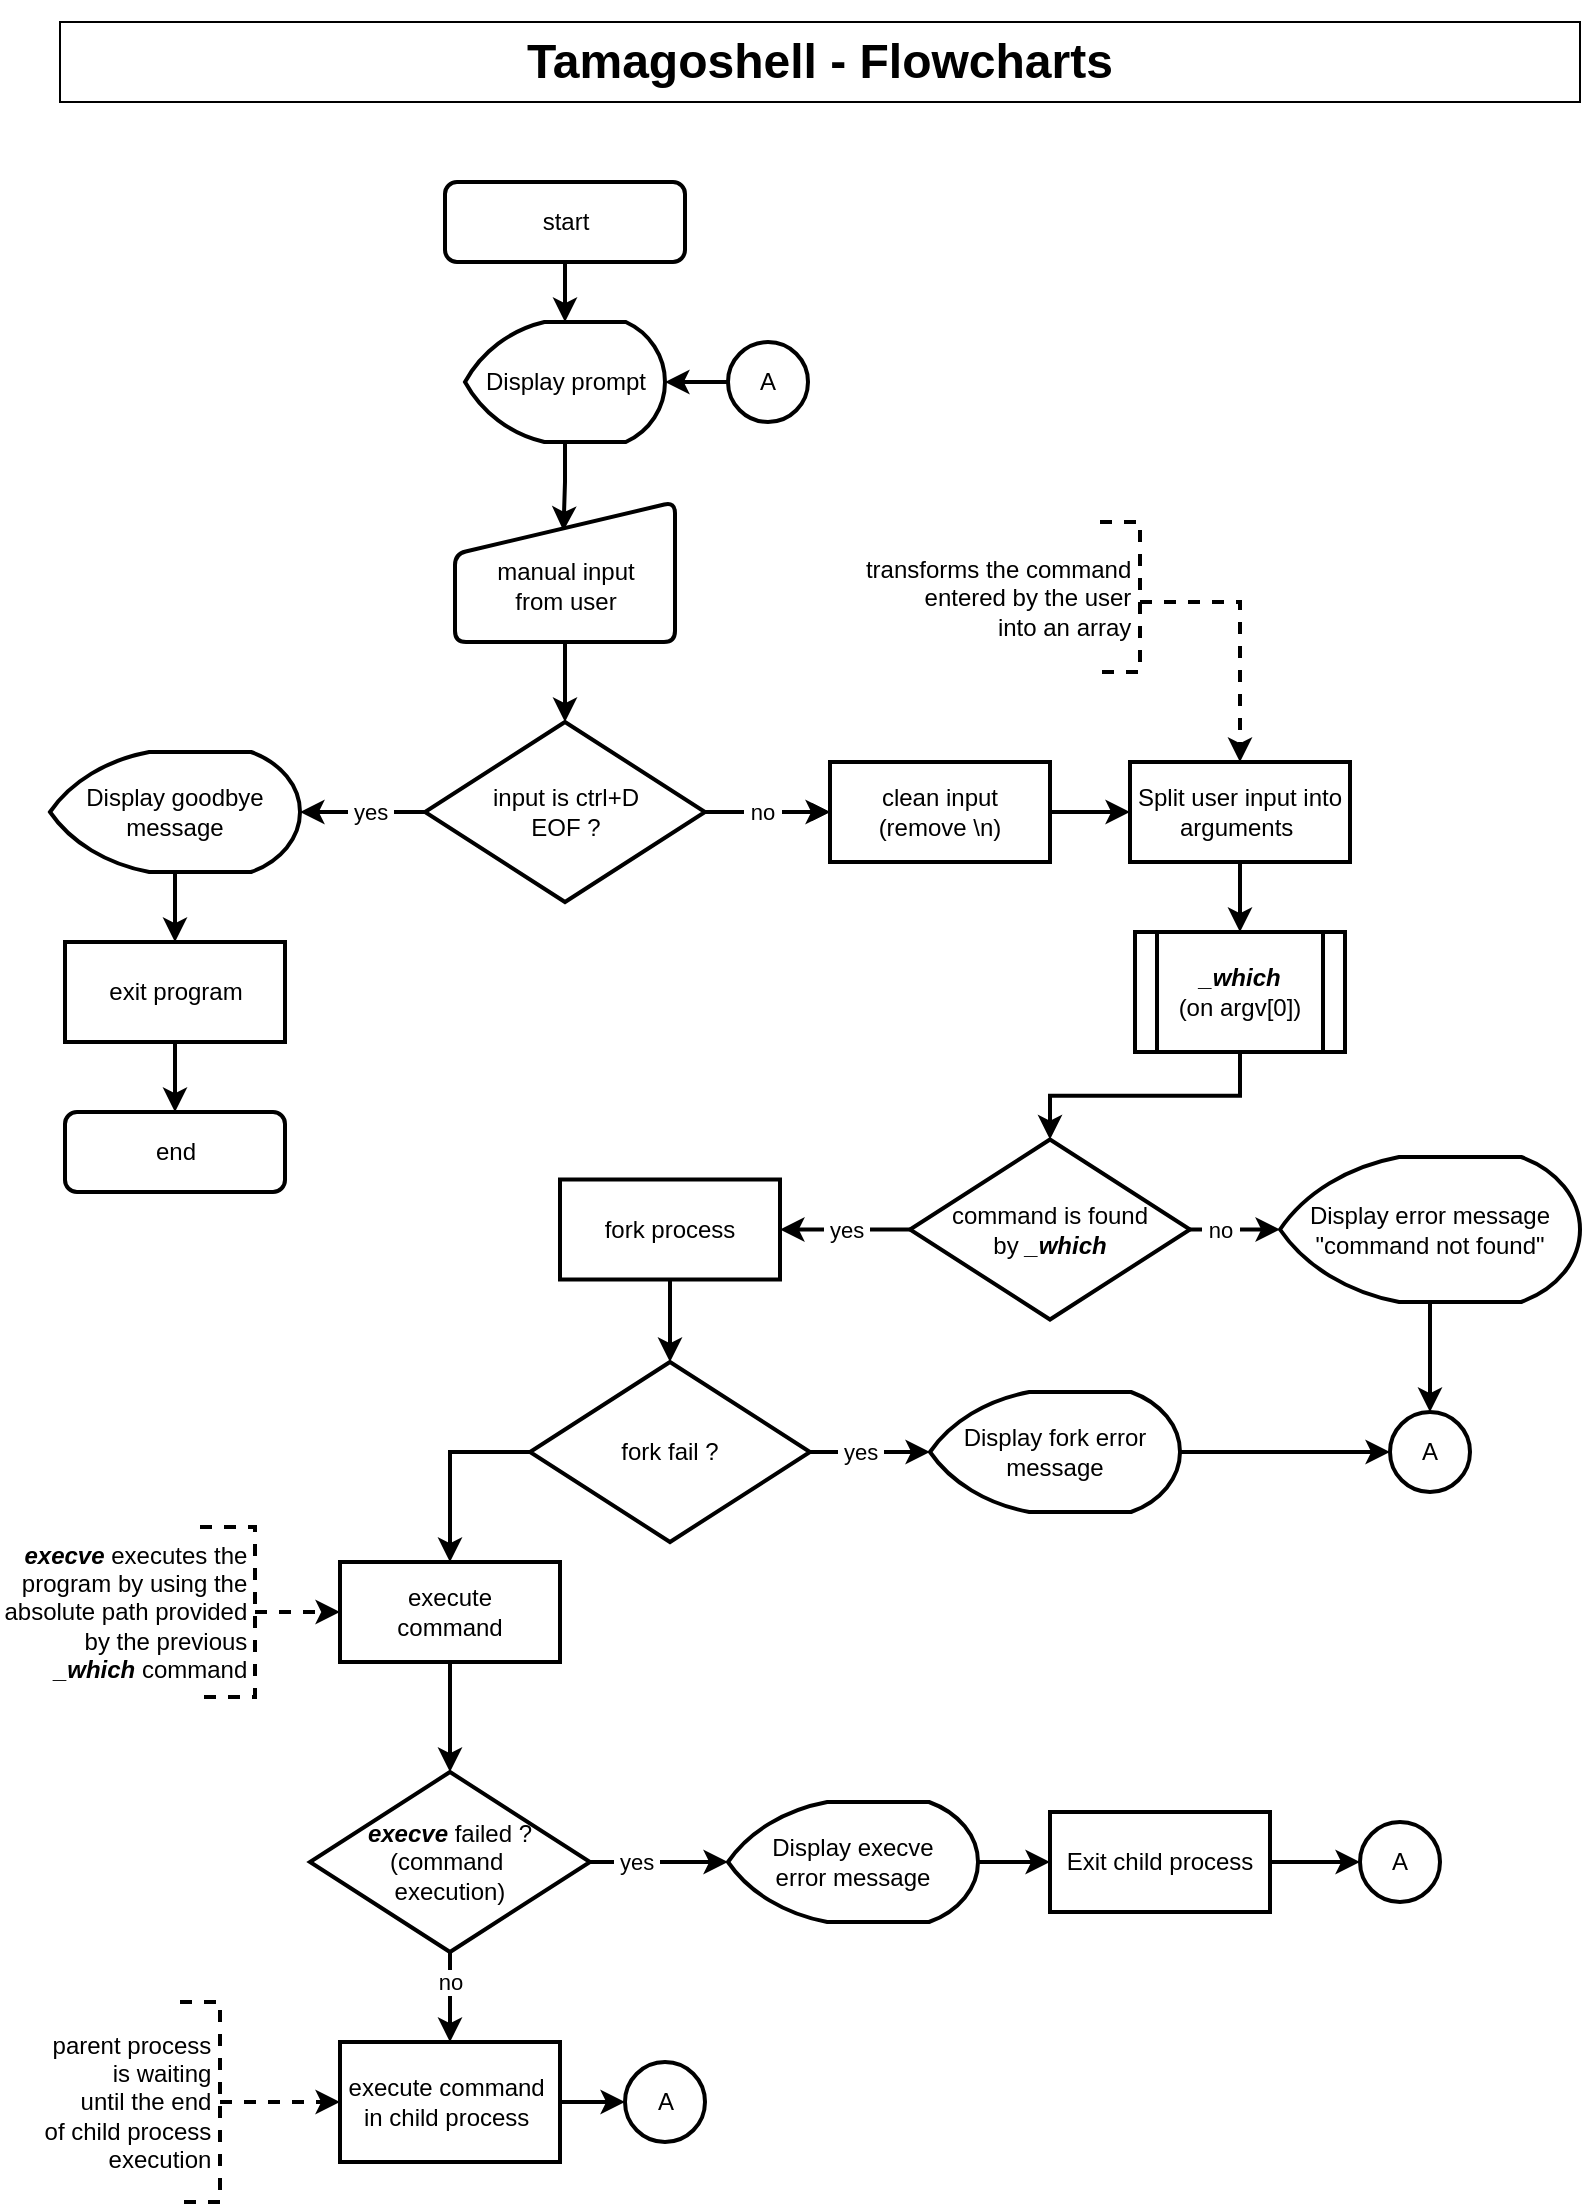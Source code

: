 <mxfile version="24.7.17">
  <diagram id="C5RBs43oDa-KdzZeNtuy" name="Page-1">
    <mxGraphModel dx="2049" dy="1199" grid="1" gridSize="10" guides="1" tooltips="1" connect="1" arrows="1" fold="1" page="1" pageScale="1" pageWidth="827" pageHeight="1169" math="0" shadow="0">
      <root>
        <mxCell id="WIyWlLk6GJQsqaUBKTNV-0" />
        <mxCell id="WIyWlLk6GJQsqaUBKTNV-1" parent="WIyWlLk6GJQsqaUBKTNV-0" />
        <mxCell id="WIyWlLk6GJQsqaUBKTNV-3" value="start" style="rounded=1;whiteSpace=wrap;html=1;fontSize=12;glass=0;strokeWidth=2;shadow=0;" parent="WIyWlLk6GJQsqaUBKTNV-1" vertex="1">
          <mxGeometry x="232.5" y="120" width="120" height="40" as="geometry" />
        </mxCell>
        <mxCell id="NejKWs3AC0AdlwhUtmeb-6" style="edgeStyle=orthogonalEdgeStyle;rounded=0;orthogonalLoop=1;jettySize=auto;html=1;strokeWidth=2;entryX=0.493;entryY=0.206;entryDx=0;entryDy=0;entryPerimeter=0;" parent="WIyWlLk6GJQsqaUBKTNV-1" source="NejKWs3AC0AdlwhUtmeb-3" target="NejKWs3AC0AdlwhUtmeb-5" edge="1">
          <mxGeometry relative="1" as="geometry" />
        </mxCell>
        <mxCell id="NejKWs3AC0AdlwhUtmeb-3" value="Display prompt" style="strokeWidth=2;html=1;shape=mxgraph.flowchart.display;whiteSpace=wrap;" parent="WIyWlLk6GJQsqaUBKTNV-1" vertex="1">
          <mxGeometry x="242.5" y="190" width="100" height="60" as="geometry" />
        </mxCell>
        <mxCell id="NejKWs3AC0AdlwhUtmeb-4" style="edgeStyle=orthogonalEdgeStyle;rounded=0;orthogonalLoop=1;jettySize=auto;html=1;entryX=0.5;entryY=0;entryDx=0;entryDy=0;entryPerimeter=0;strokeWidth=2;" parent="WIyWlLk6GJQsqaUBKTNV-1" source="WIyWlLk6GJQsqaUBKTNV-3" target="NejKWs3AC0AdlwhUtmeb-3" edge="1">
          <mxGeometry relative="1" as="geometry" />
        </mxCell>
        <mxCell id="NejKWs3AC0AdlwhUtmeb-5" value="&lt;div&gt;&lt;br&gt;&lt;/div&gt;manual input&lt;div&gt;from user&lt;/div&gt;" style="html=1;strokeWidth=2;shape=manualInput;whiteSpace=wrap;rounded=1;size=26;arcSize=11;" parent="WIyWlLk6GJQsqaUBKTNV-1" vertex="1">
          <mxGeometry x="237.5" y="280" width="110" height="70" as="geometry" />
        </mxCell>
        <mxCell id="NejKWs3AC0AdlwhUtmeb-13" value="&amp;nbsp;yes&amp;nbsp;" style="edgeStyle=orthogonalEdgeStyle;rounded=0;orthogonalLoop=1;jettySize=auto;html=1;entryX=1;entryY=0.5;entryDx=0;entryDy=0;entryPerimeter=0;strokeWidth=2;" parent="WIyWlLk6GJQsqaUBKTNV-1" source="NejKWs3AC0AdlwhUtmeb-7" target="NejKWs3AC0AdlwhUtmeb-24" edge="1">
          <mxGeometry x="-0.12" relative="1" as="geometry">
            <mxPoint as="offset" />
          </mxGeometry>
        </mxCell>
        <mxCell id="NejKWs3AC0AdlwhUtmeb-17" style="edgeStyle=orthogonalEdgeStyle;rounded=0;orthogonalLoop=1;jettySize=auto;html=1;entryX=0;entryY=0.5;entryDx=0;entryDy=0;strokeWidth=2;" parent="WIyWlLk6GJQsqaUBKTNV-1" source="NejKWs3AC0AdlwhUtmeb-7" target="NejKWs3AC0AdlwhUtmeb-16" edge="1">
          <mxGeometry relative="1" as="geometry" />
        </mxCell>
        <mxCell id="NejKWs3AC0AdlwhUtmeb-37" value="&amp;nbsp;no&amp;nbsp;" style="edgeStyle=orthogonalEdgeStyle;rounded=0;orthogonalLoop=1;jettySize=auto;html=1;" parent="WIyWlLk6GJQsqaUBKTNV-1" source="NejKWs3AC0AdlwhUtmeb-7" target="NejKWs3AC0AdlwhUtmeb-16" edge="1">
          <mxGeometry x="-0.1" relative="1" as="geometry">
            <mxPoint as="offset" />
          </mxGeometry>
        </mxCell>
        <mxCell id="NejKWs3AC0AdlwhUtmeb-7" value="input is ctrl+D&lt;br&gt;EOF ?" style="strokeWidth=2;html=1;shape=mxgraph.flowchart.decision;whiteSpace=wrap;" parent="WIyWlLk6GJQsqaUBKTNV-1" vertex="1">
          <mxGeometry x="222.5" y="390" width="140" height="90" as="geometry" />
        </mxCell>
        <mxCell id="NejKWs3AC0AdlwhUtmeb-8" value="end" style="rounded=1;whiteSpace=wrap;html=1;fontSize=12;glass=0;strokeWidth=2;shadow=0;" parent="WIyWlLk6GJQsqaUBKTNV-1" vertex="1">
          <mxGeometry x="42.5" y="585" width="110" height="40" as="geometry" />
        </mxCell>
        <mxCell id="NejKWs3AC0AdlwhUtmeb-15" style="edgeStyle=orthogonalEdgeStyle;rounded=0;orthogonalLoop=1;jettySize=auto;html=1;strokeWidth=2;" parent="WIyWlLk6GJQsqaUBKTNV-1" source="NejKWs3AC0AdlwhUtmeb-12" target="NejKWs3AC0AdlwhUtmeb-8" edge="1">
          <mxGeometry relative="1" as="geometry" />
        </mxCell>
        <mxCell id="NejKWs3AC0AdlwhUtmeb-12" value="exit program" style="rounded=0;whiteSpace=wrap;html=1;strokeWidth=2;" parent="WIyWlLk6GJQsqaUBKTNV-1" vertex="1">
          <mxGeometry x="42.5" y="500" width="110" height="50" as="geometry" />
        </mxCell>
        <mxCell id="NejKWs3AC0AdlwhUtmeb-14" style="edgeStyle=orthogonalEdgeStyle;rounded=0;orthogonalLoop=1;jettySize=auto;html=1;entryX=0.5;entryY=0;entryDx=0;entryDy=0;entryPerimeter=0;strokeWidth=2;" parent="WIyWlLk6GJQsqaUBKTNV-1" source="NejKWs3AC0AdlwhUtmeb-5" target="NejKWs3AC0AdlwhUtmeb-7" edge="1">
          <mxGeometry relative="1" as="geometry" />
        </mxCell>
        <mxCell id="1cIo2UN7zuWIZ6eMSads-12" style="edgeStyle=orthogonalEdgeStyle;rounded=0;orthogonalLoop=1;jettySize=auto;html=1;entryX=0;entryY=0.5;entryDx=0;entryDy=0;strokeWidth=2;" edge="1" parent="WIyWlLk6GJQsqaUBKTNV-1" source="NejKWs3AC0AdlwhUtmeb-16" target="z6jRxO_ORCMyOcZw1Sx6-1">
          <mxGeometry relative="1" as="geometry" />
        </mxCell>
        <mxCell id="NejKWs3AC0AdlwhUtmeb-16" value="clean input&lt;div&gt;(remove \n)&lt;/div&gt;" style="rounded=0;whiteSpace=wrap;html=1;strokeWidth=2;" parent="WIyWlLk6GJQsqaUBKTNV-1" vertex="1">
          <mxGeometry x="425" y="410" width="110" height="50" as="geometry" />
        </mxCell>
        <mxCell id="1cIo2UN7zuWIZ6eMSads-51" style="edgeStyle=orthogonalEdgeStyle;rounded=0;orthogonalLoop=1;jettySize=auto;html=1;strokeWidth=2;" edge="1" parent="WIyWlLk6GJQsqaUBKTNV-1" source="NejKWs3AC0AdlwhUtmeb-20" target="NejKWs3AC0AdlwhUtmeb-39">
          <mxGeometry relative="1" as="geometry">
            <Array as="points">
              <mxPoint x="235" y="755" />
            </Array>
          </mxGeometry>
        </mxCell>
        <mxCell id="NejKWs3AC0AdlwhUtmeb-20" value="fork fail ?" style="strokeWidth=2;html=1;shape=mxgraph.flowchart.decision;whiteSpace=wrap;" parent="WIyWlLk6GJQsqaUBKTNV-1" vertex="1">
          <mxGeometry x="275" y="710" width="140" height="90" as="geometry" />
        </mxCell>
        <mxCell id="NejKWs3AC0AdlwhUtmeb-25" style="edgeStyle=orthogonalEdgeStyle;rounded=0;orthogonalLoop=1;jettySize=auto;html=1;entryX=0.5;entryY=0;entryDx=0;entryDy=0;strokeWidth=2;" parent="WIyWlLk6GJQsqaUBKTNV-1" source="NejKWs3AC0AdlwhUtmeb-24" target="NejKWs3AC0AdlwhUtmeb-12" edge="1">
          <mxGeometry relative="1" as="geometry" />
        </mxCell>
        <mxCell id="NejKWs3AC0AdlwhUtmeb-24" value="Display goodbye message" style="strokeWidth=2;html=1;shape=mxgraph.flowchart.display;whiteSpace=wrap;" parent="WIyWlLk6GJQsqaUBKTNV-1" vertex="1">
          <mxGeometry x="35" y="405" width="125" height="60" as="geometry" />
        </mxCell>
        <mxCell id="z6jRxO_ORCMyOcZw1Sx6-14" style="edgeStyle=orthogonalEdgeStyle;rounded=0;orthogonalLoop=1;jettySize=auto;html=1;entryX=0;entryY=0.5;entryDx=0;entryDy=0;strokeWidth=2;" parent="WIyWlLk6GJQsqaUBKTNV-1" source="NejKWs3AC0AdlwhUtmeb-26" target="z6jRxO_ORCMyOcZw1Sx6-13" edge="1">
          <mxGeometry relative="1" as="geometry" />
        </mxCell>
        <mxCell id="NejKWs3AC0AdlwhUtmeb-26" value="Display fork error message" style="strokeWidth=2;html=1;shape=mxgraph.flowchart.display;whiteSpace=wrap;" parent="WIyWlLk6GJQsqaUBKTNV-1" vertex="1">
          <mxGeometry x="475" y="725" width="125" height="60" as="geometry" />
        </mxCell>
        <mxCell id="NejKWs3AC0AdlwhUtmeb-27" style="edgeStyle=orthogonalEdgeStyle;rounded=0;orthogonalLoop=1;jettySize=auto;html=1;entryX=0;entryY=0.5;entryDx=0;entryDy=0;entryPerimeter=0;strokeWidth=2;" parent="WIyWlLk6GJQsqaUBKTNV-1" source="NejKWs3AC0AdlwhUtmeb-20" target="NejKWs3AC0AdlwhUtmeb-26" edge="1">
          <mxGeometry relative="1" as="geometry" />
        </mxCell>
        <mxCell id="NejKWs3AC0AdlwhUtmeb-35" value="&amp;nbsp;yes&amp;nbsp;" style="edgeLabel;html=1;align=center;verticalAlign=middle;resizable=0;points=[];" parent="NejKWs3AC0AdlwhUtmeb-27" vertex="1" connectable="0">
          <mxGeometry x="-0.3" y="3" relative="1" as="geometry">
            <mxPoint x="4" y="3" as="offset" />
          </mxGeometry>
        </mxCell>
        <mxCell id="NejKWs3AC0AdlwhUtmeb-39" value="execute&lt;div&gt;command&lt;/div&gt;" style="rounded=0;whiteSpace=wrap;html=1;strokeWidth=2;" parent="WIyWlLk6GJQsqaUBKTNV-1" vertex="1">
          <mxGeometry x="180" y="810" width="110" height="50" as="geometry" />
        </mxCell>
        <mxCell id="NejKWs3AC0AdlwhUtmeb-59" value="no" style="edgeStyle=orthogonalEdgeStyle;rounded=0;orthogonalLoop=1;jettySize=auto;html=1;entryX=0.5;entryY=0;entryDx=0;entryDy=0;strokeWidth=2;" parent="WIyWlLk6GJQsqaUBKTNV-1" source="NejKWs3AC0AdlwhUtmeb-41" target="NejKWs3AC0AdlwhUtmeb-58" edge="1">
          <mxGeometry x="-0.333" relative="1" as="geometry">
            <mxPoint as="offset" />
          </mxGeometry>
        </mxCell>
        <mxCell id="NejKWs3AC0AdlwhUtmeb-41" value="&lt;b&gt;&lt;i&gt;execve&lt;/i&gt;&lt;/b&gt; failed ?&lt;div&gt;&lt;span style=&quot;background-color: initial;&quot;&gt;(command&amp;nbsp;&lt;/span&gt;&lt;/div&gt;&lt;div&gt;&lt;span style=&quot;background-color: initial;&quot;&gt;execution)&lt;/span&gt;&lt;/div&gt;" style="strokeWidth=2;html=1;shape=mxgraph.flowchart.decision;whiteSpace=wrap;" parent="WIyWlLk6GJQsqaUBKTNV-1" vertex="1">
          <mxGeometry x="165" y="915" width="140" height="90" as="geometry" />
        </mxCell>
        <mxCell id="NejKWs3AC0AdlwhUtmeb-42" style="edgeStyle=orthogonalEdgeStyle;rounded=0;orthogonalLoop=1;jettySize=auto;html=1;entryX=0.5;entryY=0;entryDx=0;entryDy=0;entryPerimeter=0;strokeWidth=2;" parent="WIyWlLk6GJQsqaUBKTNV-1" source="NejKWs3AC0AdlwhUtmeb-39" target="NejKWs3AC0AdlwhUtmeb-41" edge="1">
          <mxGeometry relative="1" as="geometry" />
        </mxCell>
        <mxCell id="NejKWs3AC0AdlwhUtmeb-49" style="edgeStyle=orthogonalEdgeStyle;rounded=0;orthogonalLoop=1;jettySize=auto;html=1;entryX=0;entryY=0.5;entryDx=0;entryDy=0;strokeWidth=2;" parent="WIyWlLk6GJQsqaUBKTNV-1" source="NejKWs3AC0AdlwhUtmeb-45" target="NejKWs3AC0AdlwhUtmeb-48" edge="1">
          <mxGeometry relative="1" as="geometry" />
        </mxCell>
        <mxCell id="NejKWs3AC0AdlwhUtmeb-45" value="Display execve&lt;div&gt;error&amp;nbsp;&lt;span style=&quot;background-color: initial;&quot;&gt;message&lt;/span&gt;&lt;/div&gt;" style="strokeWidth=2;html=1;shape=mxgraph.flowchart.display;whiteSpace=wrap;" parent="WIyWlLk6GJQsqaUBKTNV-1" vertex="1">
          <mxGeometry x="374" y="930" width="125" height="60" as="geometry" />
        </mxCell>
        <mxCell id="z6jRxO_ORCMyOcZw1Sx6-12" style="edgeStyle=orthogonalEdgeStyle;rounded=0;orthogonalLoop=1;jettySize=auto;html=1;entryX=0;entryY=0.5;entryDx=0;entryDy=0;strokeWidth=2;" parent="WIyWlLk6GJQsqaUBKTNV-1" source="NejKWs3AC0AdlwhUtmeb-48" target="z6jRxO_ORCMyOcZw1Sx6-11" edge="1">
          <mxGeometry relative="1" as="geometry" />
        </mxCell>
        <mxCell id="NejKWs3AC0AdlwhUtmeb-48" value="Exit child process" style="rounded=0;whiteSpace=wrap;html=1;strokeWidth=2;" parent="WIyWlLk6GJQsqaUBKTNV-1" vertex="1">
          <mxGeometry x="535" y="935" width="110" height="50" as="geometry" />
        </mxCell>
        <mxCell id="z6jRxO_ORCMyOcZw1Sx6-9" style="edgeStyle=orthogonalEdgeStyle;rounded=0;orthogonalLoop=1;jettySize=auto;html=1;entryX=0;entryY=0.5;entryDx=0;entryDy=0;strokeWidth=2;" parent="WIyWlLk6GJQsqaUBKTNV-1" source="NejKWs3AC0AdlwhUtmeb-58" target="z6jRxO_ORCMyOcZw1Sx6-8" edge="1">
          <mxGeometry relative="1" as="geometry" />
        </mxCell>
        <mxCell id="NejKWs3AC0AdlwhUtmeb-58" value="execute command&amp;nbsp;&lt;div&gt;in child process&amp;nbsp;&lt;/div&gt;" style="rounded=0;whiteSpace=wrap;html=1;strokeWidth=2;" parent="WIyWlLk6GJQsqaUBKTNV-1" vertex="1">
          <mxGeometry x="180" y="1050" width="110" height="60" as="geometry" />
        </mxCell>
        <mxCell id="NejKWs3AC0AdlwhUtmeb-67" style="edgeStyle=orthogonalEdgeStyle;rounded=0;orthogonalLoop=1;jettySize=auto;html=1;dashed=1;strokeWidth=2;" parent="WIyWlLk6GJQsqaUBKTNV-1" source="NejKWs3AC0AdlwhUtmeb-66" target="NejKWs3AC0AdlwhUtmeb-58" edge="1">
          <mxGeometry relative="1" as="geometry" />
        </mxCell>
        <mxCell id="NejKWs3AC0AdlwhUtmeb-66" value="&lt;span style=&quot;background-color: initial;&quot;&gt;parent process&amp;nbsp;&lt;/span&gt;&lt;br&gt;&lt;span style=&quot;background-color: initial;&quot;&gt;is waiting&amp;nbsp;&lt;/span&gt;&lt;br&gt;&lt;span style=&quot;background-color: initial;&quot;&gt;until the end&amp;nbsp;&lt;/span&gt;&lt;br&gt;&lt;span style=&quot;background-color: initial;&quot;&gt;of child process&amp;nbsp;&lt;/span&gt;&lt;div&gt;&lt;div&gt;execution&amp;nbsp;&lt;/div&gt;&lt;/div&gt;" style="strokeWidth=2;html=1;shape=mxgraph.flowchart.annotation_1;align=right;pointerEvents=1;flipH=1;dashed=1;" parent="WIyWlLk6GJQsqaUBKTNV-1" vertex="1">
          <mxGeometry x="100" y="1030" width="20" height="100" as="geometry" />
        </mxCell>
        <mxCell id="NejKWs3AC0AdlwhUtmeb-70" value="&lt;h1&gt;Tamagoshell - Flowcharts&lt;/h1&gt;" style="rounded=0;whiteSpace=wrap;html=1;" parent="WIyWlLk6GJQsqaUBKTNV-1" vertex="1">
          <mxGeometry x="40" y="40" width="760" height="40" as="geometry" />
        </mxCell>
        <mxCell id="1cIo2UN7zuWIZ6eMSads-44" style="edgeStyle=orthogonalEdgeStyle;rounded=0;orthogonalLoop=1;jettySize=auto;html=1;entryX=0.5;entryY=0;entryDx=0;entryDy=0;strokeWidth=2;" edge="1" parent="WIyWlLk6GJQsqaUBKTNV-1" source="z6jRxO_ORCMyOcZw1Sx6-1" target="1cIo2UN7zuWIZ6eMSads-0">
          <mxGeometry relative="1" as="geometry" />
        </mxCell>
        <mxCell id="z6jRxO_ORCMyOcZw1Sx6-1" value="Split user input into arguments&amp;nbsp;" style="rounded=0;whiteSpace=wrap;html=1;strokeWidth=2;" parent="WIyWlLk6GJQsqaUBKTNV-1" vertex="1">
          <mxGeometry x="575" y="410" width="110" height="50" as="geometry" />
        </mxCell>
        <mxCell id="1cIo2UN7zuWIZ6eMSads-15" style="edgeStyle=orthogonalEdgeStyle;rounded=0;orthogonalLoop=1;jettySize=auto;html=1;entryX=0.5;entryY=0;entryDx=0;entryDy=0;dashed=1;strokeWidth=2;" edge="1" parent="WIyWlLk6GJQsqaUBKTNV-1" source="z6jRxO_ORCMyOcZw1Sx6-5" target="z6jRxO_ORCMyOcZw1Sx6-1">
          <mxGeometry relative="1" as="geometry">
            <Array as="points">
              <mxPoint x="630" y="330" />
            </Array>
          </mxGeometry>
        </mxCell>
        <mxCell id="z6jRxO_ORCMyOcZw1Sx6-5" value="transforms the command&amp;nbsp;&lt;div&gt;entered by the user&amp;nbsp;&lt;/div&gt;&lt;div&gt;into an array&lt;span style=&quot;background-color: initial;&quot;&gt;&amp;nbsp;&lt;/span&gt;&lt;/div&gt;" style="strokeWidth=2;html=1;shape=mxgraph.flowchart.annotation_1;align=right;pointerEvents=1;flipH=1;dashed=1;" parent="WIyWlLk6GJQsqaUBKTNV-1" vertex="1">
          <mxGeometry x="560" y="290" width="20" height="75" as="geometry" />
        </mxCell>
        <mxCell id="z6jRxO_ORCMyOcZw1Sx6-8" value="A" style="ellipse;whiteSpace=wrap;html=1;aspect=fixed;strokeWidth=2;" parent="WIyWlLk6GJQsqaUBKTNV-1" vertex="1">
          <mxGeometry x="322.5" y="1060" width="40" height="40" as="geometry" />
        </mxCell>
        <mxCell id="z6jRxO_ORCMyOcZw1Sx6-11" value="A" style="ellipse;whiteSpace=wrap;html=1;aspect=fixed;strokeWidth=2;" parent="WIyWlLk6GJQsqaUBKTNV-1" vertex="1">
          <mxGeometry x="690" y="940" width="40" height="40" as="geometry" />
        </mxCell>
        <mxCell id="z6jRxO_ORCMyOcZw1Sx6-13" value="A" style="ellipse;whiteSpace=wrap;html=1;aspect=fixed;strokeWidth=2;" parent="WIyWlLk6GJQsqaUBKTNV-1" vertex="1">
          <mxGeometry x="705" y="735" width="40" height="40" as="geometry" />
        </mxCell>
        <mxCell id="z6jRxO_ORCMyOcZw1Sx6-15" value="A" style="ellipse;whiteSpace=wrap;html=1;aspect=fixed;strokeWidth=2;" parent="WIyWlLk6GJQsqaUBKTNV-1" vertex="1">
          <mxGeometry x="374" y="200" width="40" height="40" as="geometry" />
        </mxCell>
        <mxCell id="z6jRxO_ORCMyOcZw1Sx6-17" style="edgeStyle=orthogonalEdgeStyle;rounded=0;orthogonalLoop=1;jettySize=auto;html=1;entryX=1;entryY=0.5;entryDx=0;entryDy=0;entryPerimeter=0;strokeWidth=2;" parent="WIyWlLk6GJQsqaUBKTNV-1" source="z6jRxO_ORCMyOcZw1Sx6-15" target="NejKWs3AC0AdlwhUtmeb-3" edge="1">
          <mxGeometry relative="1" as="geometry" />
        </mxCell>
        <mxCell id="ZhpYYlsYCHpHP4ABJbQ_-16" value="&amp;nbsp;yes&amp;nbsp;" style="edgeStyle=orthogonalEdgeStyle;rounded=0;orthogonalLoop=1;jettySize=auto;html=1;entryX=1;entryY=0.5;entryDx=0;entryDy=0;strokeWidth=2;" parent="WIyWlLk6GJQsqaUBKTNV-1" source="ZhpYYlsYCHpHP4ABJbQ_-9" target="ZhpYYlsYCHpHP4ABJbQ_-13" edge="1">
          <mxGeometry relative="1" as="geometry" />
        </mxCell>
        <mxCell id="ZhpYYlsYCHpHP4ABJbQ_-9" value="command is found&lt;div&gt;by &lt;b&gt;&lt;i&gt;_which&lt;/i&gt;&lt;/b&gt;&lt;/div&gt;" style="strokeWidth=2;html=1;shape=mxgraph.flowchart.decision;whiteSpace=wrap;" parent="WIyWlLk6GJQsqaUBKTNV-1" vertex="1">
          <mxGeometry x="465" y="598.75" width="140" height="90" as="geometry" />
        </mxCell>
        <mxCell id="1cIo2UN7zuWIZ6eMSads-1" style="edgeStyle=orthogonalEdgeStyle;rounded=0;orthogonalLoop=1;jettySize=auto;html=1;entryX=0.5;entryY=0;entryDx=0;entryDy=0;strokeWidth=2;" edge="1" parent="WIyWlLk6GJQsqaUBKTNV-1" source="ZhpYYlsYCHpHP4ABJbQ_-10" target="z6jRxO_ORCMyOcZw1Sx6-13">
          <mxGeometry relative="1" as="geometry" />
        </mxCell>
        <mxCell id="ZhpYYlsYCHpHP4ABJbQ_-10" value="Display error message&lt;div&gt;&quot;command not found&quot;&lt;/div&gt;" style="strokeWidth=2;html=1;shape=mxgraph.flowchart.display;whiteSpace=wrap;" parent="WIyWlLk6GJQsqaUBKTNV-1" vertex="1">
          <mxGeometry x="650" y="607.5" width="150" height="72.5" as="geometry" />
        </mxCell>
        <mxCell id="ZhpYYlsYCHpHP4ABJbQ_-11" value="&amp;nbsp;no&amp;nbsp;" style="edgeStyle=orthogonalEdgeStyle;rounded=0;orthogonalLoop=1;jettySize=auto;html=1;entryX=0;entryY=0.5;entryDx=0;entryDy=0;entryPerimeter=0;strokeWidth=2;" parent="WIyWlLk6GJQsqaUBKTNV-1" source="ZhpYYlsYCHpHP4ABJbQ_-9" target="ZhpYYlsYCHpHP4ABJbQ_-10" edge="1">
          <mxGeometry x="-0.35" relative="1" as="geometry">
            <mxPoint as="offset" />
          </mxGeometry>
        </mxCell>
        <mxCell id="ZhpYYlsYCHpHP4ABJbQ_-13" value="fork process" style="rounded=0;whiteSpace=wrap;html=1;strokeWidth=2;" parent="WIyWlLk6GJQsqaUBKTNV-1" vertex="1">
          <mxGeometry x="290" y="618.75" width="110" height="50" as="geometry" />
        </mxCell>
        <mxCell id="ZhpYYlsYCHpHP4ABJbQ_-15" style="edgeStyle=orthogonalEdgeStyle;rounded=0;orthogonalLoop=1;jettySize=auto;html=1;entryX=0.5;entryY=0;entryDx=0;entryDy=0;entryPerimeter=0;strokeWidth=2;" parent="WIyWlLk6GJQsqaUBKTNV-1" source="ZhpYYlsYCHpHP4ABJbQ_-13" target="NejKWs3AC0AdlwhUtmeb-20" edge="1">
          <mxGeometry relative="1" as="geometry" />
        </mxCell>
        <mxCell id="ZhpYYlsYCHpHP4ABJbQ_-18" style="edgeStyle=orthogonalEdgeStyle;rounded=0;orthogonalLoop=1;jettySize=auto;html=1;entryX=0;entryY=0.5;entryDx=0;entryDy=0;entryPerimeter=0;strokeWidth=2;" parent="WIyWlLk6GJQsqaUBKTNV-1" source="NejKWs3AC0AdlwhUtmeb-41" target="NejKWs3AC0AdlwhUtmeb-45" edge="1">
          <mxGeometry relative="1" as="geometry" />
        </mxCell>
        <mxCell id="1cIo2UN7zuWIZ6eMSads-18" value="&amp;nbsp;yes&amp;nbsp;" style="edgeLabel;html=1;align=center;verticalAlign=middle;resizable=0;points=[];" vertex="1" connectable="0" parent="ZhpYYlsYCHpHP4ABJbQ_-18">
          <mxGeometry x="-0.47" y="-1" relative="1" as="geometry">
            <mxPoint x="4" y="-1" as="offset" />
          </mxGeometry>
        </mxCell>
        <mxCell id="1cIo2UN7zuWIZ6eMSads-0" value="&lt;b&gt;&lt;i&gt;_which&lt;/i&gt;&lt;/b&gt;&lt;div&gt;(on argv[0])&lt;/div&gt;" style="shape=process;whiteSpace=wrap;html=1;backgroundOutline=1;strokeWidth=2;" vertex="1" parent="WIyWlLk6GJQsqaUBKTNV-1">
          <mxGeometry x="577.5" y="495" width="105" height="60" as="geometry" />
        </mxCell>
        <mxCell id="1cIo2UN7zuWIZ6eMSads-14" style="edgeStyle=orthogonalEdgeStyle;rounded=0;orthogonalLoop=1;jettySize=auto;html=1;entryX=0.5;entryY=0;entryDx=0;entryDy=0;entryPerimeter=0;strokeWidth=2;" edge="1" parent="WIyWlLk6GJQsqaUBKTNV-1" source="1cIo2UN7zuWIZ6eMSads-0" target="ZhpYYlsYCHpHP4ABJbQ_-9">
          <mxGeometry relative="1" as="geometry" />
        </mxCell>
        <mxCell id="1cIo2UN7zuWIZ6eMSads-47" style="edgeStyle=orthogonalEdgeStyle;rounded=0;orthogonalLoop=1;jettySize=auto;html=1;entryX=0;entryY=0.5;entryDx=0;entryDy=0;dashed=1;strokeWidth=2;" edge="1" parent="WIyWlLk6GJQsqaUBKTNV-1" source="1cIo2UN7zuWIZ6eMSads-46" target="NejKWs3AC0AdlwhUtmeb-39">
          <mxGeometry relative="1" as="geometry" />
        </mxCell>
        <mxCell id="1cIo2UN7zuWIZ6eMSads-46" value="&lt;b&gt;&lt;i&gt;execve&lt;/i&gt;&lt;/b&gt; executes the&amp;nbsp;&lt;div&gt;&lt;span style=&quot;background-color: initial;&quot;&gt;program by&amp;nbsp;&lt;/span&gt;&lt;span style=&quot;background-color: initial;&quot;&gt;using the&amp;nbsp;&lt;/span&gt;&lt;/div&gt;&lt;div&gt;&lt;span style=&quot;background-color: initial;&quot;&gt;absolute path&amp;nbsp;&lt;/span&gt;&lt;span style=&quot;background-color: initial;&quot;&gt;provided&amp;nbsp;&lt;/span&gt;&lt;/div&gt;&lt;div&gt;&lt;span style=&quot;background-color: initial;&quot;&gt;by the previous&amp;nbsp;&lt;/span&gt;&lt;/div&gt;&lt;div&gt;&lt;b style=&quot;background-color: initial;&quot;&gt;&lt;i&gt;_which&lt;/i&gt;&lt;/b&gt;&lt;span style=&quot;background-color: initial;&quot;&gt;&amp;nbsp;&lt;/span&gt;&lt;span style=&quot;background-color: initial;&quot;&gt;command&amp;nbsp;&lt;/span&gt;&lt;/div&gt;" style="strokeWidth=2;html=1;shape=mxgraph.flowchart.annotation_1;align=right;pointerEvents=1;flipH=1;dashed=1;" vertex="1" parent="WIyWlLk6GJQsqaUBKTNV-1">
          <mxGeometry x="110" y="792.5" width="27.5" height="85" as="geometry" />
        </mxCell>
      </root>
    </mxGraphModel>
  </diagram>
</mxfile>
